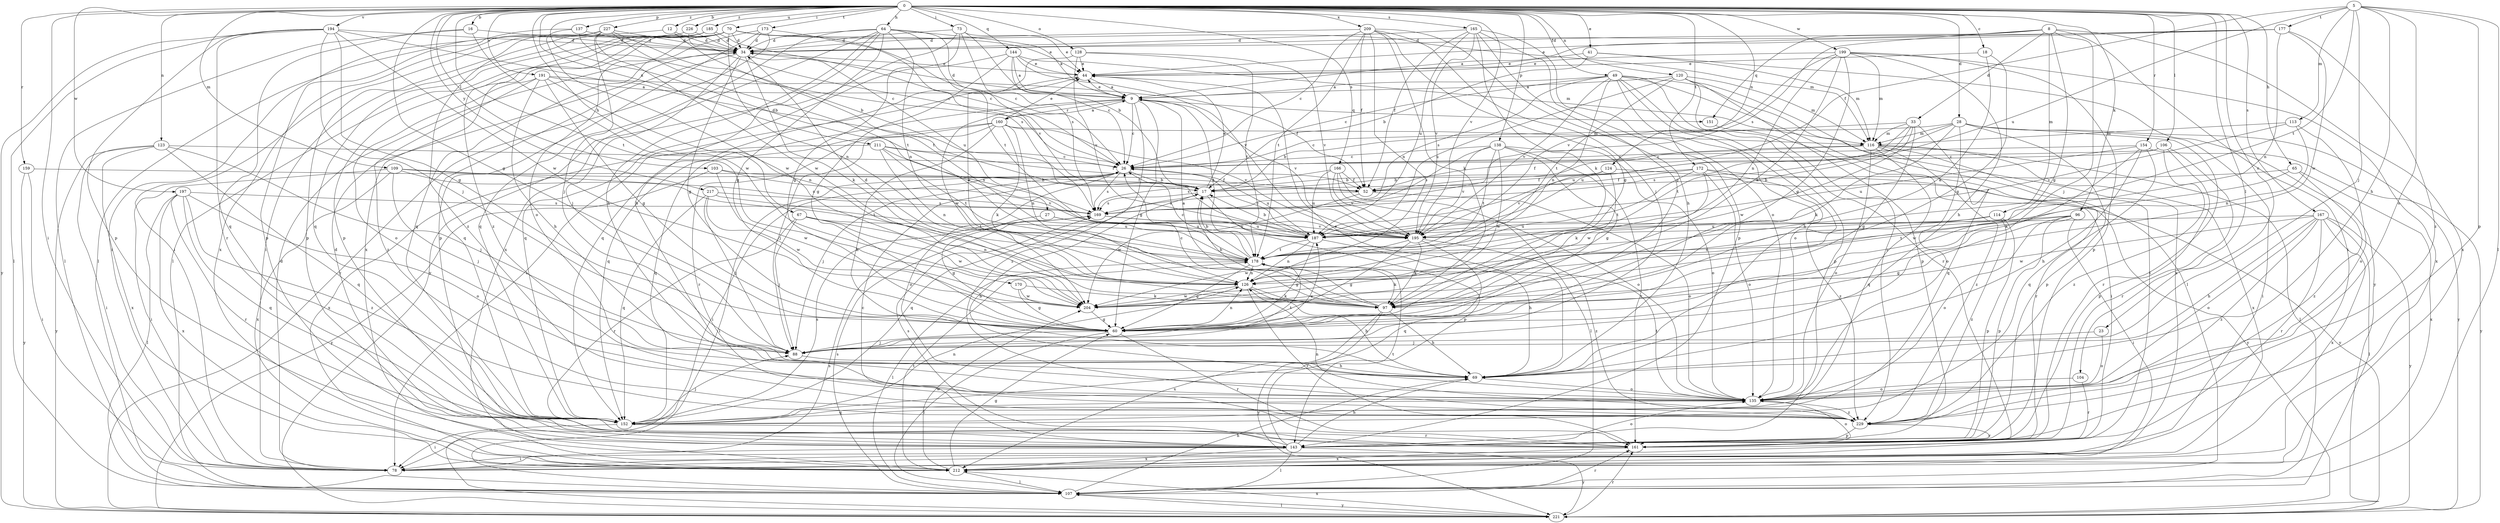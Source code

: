strict digraph  {
0;
5;
8;
9;
12;
16;
17;
18;
23;
26;
27;
28;
33;
34;
41;
44;
49;
52;
60;
64;
65;
67;
69;
70;
73;
78;
88;
96;
97;
103;
104;
106;
107;
109;
113;
114;
116;
120;
123;
124;
126;
128;
135;
137;
138;
143;
144;
151;
152;
154;
159;
160;
161;
165;
166;
167;
169;
170;
172;
173;
177;
178;
185;
187;
191;
194;
195;
197;
199;
204;
209;
211;
212;
217;
221;
226;
227;
229;
0 -> 12  [label=b];
0 -> 16  [label=b];
0 -> 18  [label=c];
0 -> 23  [label=c];
0 -> 27  [label=d];
0 -> 28  [label=d];
0 -> 41  [label=e];
0 -> 49  [label=f];
0 -> 60  [label=g];
0 -> 64  [label=h];
0 -> 65  [label=h];
0 -> 67  [label=h];
0 -> 70  [label=i];
0 -> 73  [label=i];
0 -> 78  [label=i];
0 -> 96  [label=k];
0 -> 103  [label=l];
0 -> 104  [label=l];
0 -> 106  [label=l];
0 -> 109  [label=m];
0 -> 120  [label=n];
0 -> 123  [label=n];
0 -> 124  [label=n];
0 -> 128  [label=o];
0 -> 137  [label=p];
0 -> 138  [label=p];
0 -> 144  [label=q];
0 -> 154  [label=r];
0 -> 159  [label=r];
0 -> 165  [label=s];
0 -> 166  [label=s];
0 -> 167  [label=s];
0 -> 170  [label=t];
0 -> 172  [label=t];
0 -> 173  [label=t];
0 -> 185  [label=u];
0 -> 191  [label=v];
0 -> 194  [label=v];
0 -> 195  [label=v];
0 -> 197  [label=w];
0 -> 199  [label=w];
0 -> 209  [label=x];
0 -> 211  [label=x];
0 -> 217  [label=y];
0 -> 226  [label=z];
0 -> 227  [label=z];
5 -> 52  [label=f];
5 -> 69  [label=h];
5 -> 88  [label=j];
5 -> 107  [label=l];
5 -> 113  [label=m];
5 -> 135  [label=o];
5 -> 143  [label=p];
5 -> 177  [label=t];
5 -> 178  [label=t];
5 -> 187  [label=u];
8 -> 33  [label=d];
8 -> 34  [label=d];
8 -> 60  [label=g];
8 -> 78  [label=i];
8 -> 88  [label=j];
8 -> 114  [label=m];
8 -> 151  [label=q];
8 -> 169  [label=s];
8 -> 212  [label=x];
9 -> 26  [label=c];
9 -> 34  [label=d];
9 -> 44  [label=e];
9 -> 60  [label=g];
9 -> 151  [label=q];
9 -> 152  [label=q];
9 -> 160  [label=r];
9 -> 178  [label=t];
9 -> 195  [label=v];
9 -> 204  [label=w];
9 -> 229  [label=z];
12 -> 34  [label=d];
12 -> 107  [label=l];
12 -> 178  [label=t];
16 -> 34  [label=d];
16 -> 107  [label=l];
16 -> 161  [label=r];
16 -> 204  [label=w];
17 -> 44  [label=e];
17 -> 143  [label=p];
17 -> 152  [label=q];
17 -> 169  [label=s];
18 -> 44  [label=e];
18 -> 60  [label=g];
18 -> 97  [label=k];
23 -> 88  [label=j];
23 -> 135  [label=o];
26 -> 17  [label=b];
26 -> 78  [label=i];
26 -> 88  [label=j];
26 -> 107  [label=l];
26 -> 135  [label=o];
26 -> 169  [label=s];
26 -> 187  [label=u];
27 -> 60  [label=g];
27 -> 187  [label=u];
27 -> 195  [label=v];
28 -> 26  [label=c];
28 -> 78  [label=i];
28 -> 97  [label=k];
28 -> 116  [label=m];
28 -> 135  [label=o];
28 -> 143  [label=p];
28 -> 161  [label=r];
28 -> 187  [label=u];
28 -> 221  [label=y];
33 -> 17  [label=b];
33 -> 60  [label=g];
33 -> 116  [label=m];
33 -> 152  [label=q];
33 -> 178  [label=t];
33 -> 187  [label=u];
33 -> 204  [label=w];
34 -> 44  [label=e];
34 -> 60  [label=g];
34 -> 88  [label=j];
34 -> 97  [label=k];
34 -> 152  [label=q];
34 -> 187  [label=u];
41 -> 17  [label=b];
41 -> 44  [label=e];
41 -> 116  [label=m];
41 -> 221  [label=y];
44 -> 9  [label=a];
44 -> 78  [label=i];
49 -> 9  [label=a];
49 -> 26  [label=c];
49 -> 69  [label=h];
49 -> 107  [label=l];
49 -> 126  [label=n];
49 -> 135  [label=o];
49 -> 143  [label=p];
49 -> 161  [label=r];
49 -> 169  [label=s];
49 -> 195  [label=v];
49 -> 212  [label=x];
52 -> 135  [label=o];
52 -> 169  [label=s];
52 -> 204  [label=w];
60 -> 88  [label=j];
60 -> 107  [label=l];
60 -> 126  [label=n];
60 -> 161  [label=r];
64 -> 9  [label=a];
64 -> 34  [label=d];
64 -> 60  [label=g];
64 -> 69  [label=h];
64 -> 126  [label=n];
64 -> 152  [label=q];
64 -> 178  [label=t];
64 -> 195  [label=v];
64 -> 212  [label=x];
64 -> 221  [label=y];
65 -> 17  [label=b];
65 -> 204  [label=w];
65 -> 212  [label=x];
65 -> 229  [label=z];
67 -> 88  [label=j];
67 -> 126  [label=n];
67 -> 161  [label=r];
67 -> 187  [label=u];
67 -> 204  [label=w];
69 -> 44  [label=e];
69 -> 135  [label=o];
70 -> 26  [label=c];
70 -> 34  [label=d];
70 -> 44  [label=e];
70 -> 78  [label=i];
70 -> 107  [label=l];
70 -> 116  [label=m];
70 -> 126  [label=n];
70 -> 135  [label=o];
70 -> 143  [label=p];
70 -> 212  [label=x];
73 -> 17  [label=b];
73 -> 34  [label=d];
73 -> 44  [label=e];
73 -> 60  [label=g];
73 -> 69  [label=h];
73 -> 169  [label=s];
78 -> 34  [label=d];
88 -> 69  [label=h];
88 -> 178  [label=t];
88 -> 187  [label=u];
96 -> 60  [label=g];
96 -> 78  [label=i];
96 -> 135  [label=o];
96 -> 143  [label=p];
96 -> 178  [label=t];
96 -> 195  [label=v];
97 -> 9  [label=a];
97 -> 17  [label=b];
97 -> 26  [label=c];
97 -> 34  [label=d];
97 -> 69  [label=h];
97 -> 212  [label=x];
97 -> 221  [label=y];
103 -> 52  [label=f];
103 -> 195  [label=v];
103 -> 204  [label=w];
103 -> 221  [label=y];
104 -> 135  [label=o];
104 -> 161  [label=r];
106 -> 26  [label=c];
106 -> 143  [label=p];
106 -> 161  [label=r];
106 -> 169  [label=s];
106 -> 229  [label=z];
107 -> 69  [label=h];
107 -> 161  [label=r];
107 -> 169  [label=s];
107 -> 221  [label=y];
109 -> 52  [label=f];
109 -> 78  [label=i];
109 -> 88  [label=j];
109 -> 169  [label=s];
109 -> 178  [label=t];
109 -> 212  [label=x];
113 -> 116  [label=m];
113 -> 126  [label=n];
113 -> 135  [label=o];
113 -> 195  [label=v];
114 -> 126  [label=n];
114 -> 143  [label=p];
114 -> 187  [label=u];
114 -> 229  [label=z];
116 -> 26  [label=c];
116 -> 52  [label=f];
116 -> 107  [label=l];
116 -> 135  [label=o];
116 -> 152  [label=q];
116 -> 161  [label=r];
116 -> 212  [label=x];
116 -> 229  [label=z];
120 -> 9  [label=a];
120 -> 78  [label=i];
120 -> 116  [label=m];
120 -> 143  [label=p];
120 -> 178  [label=t];
120 -> 187  [label=u];
120 -> 229  [label=z];
123 -> 26  [label=c];
123 -> 78  [label=i];
123 -> 88  [label=j];
123 -> 152  [label=q];
123 -> 212  [label=x];
123 -> 221  [label=y];
124 -> 17  [label=b];
124 -> 52  [label=f];
124 -> 97  [label=k];
124 -> 195  [label=v];
124 -> 221  [label=y];
126 -> 44  [label=e];
126 -> 69  [label=h];
126 -> 97  [label=k];
126 -> 161  [label=r];
126 -> 204  [label=w];
128 -> 44  [label=e];
128 -> 152  [label=q];
128 -> 178  [label=t];
128 -> 187  [label=u];
128 -> 195  [label=v];
135 -> 17  [label=b];
135 -> 152  [label=q];
135 -> 178  [label=t];
135 -> 229  [label=z];
137 -> 26  [label=c];
137 -> 34  [label=d];
137 -> 143  [label=p];
137 -> 204  [label=w];
138 -> 26  [label=c];
138 -> 60  [label=g];
138 -> 135  [label=o];
138 -> 161  [label=r];
138 -> 169  [label=s];
138 -> 178  [label=t];
138 -> 195  [label=v];
138 -> 204  [label=w];
143 -> 26  [label=c];
143 -> 34  [label=d];
143 -> 69  [label=h];
143 -> 78  [label=i];
143 -> 107  [label=l];
143 -> 135  [label=o];
143 -> 169  [label=s];
143 -> 178  [label=t];
143 -> 212  [label=x];
143 -> 221  [label=y];
144 -> 9  [label=a];
144 -> 26  [label=c];
144 -> 44  [label=e];
144 -> 60  [label=g];
144 -> 116  [label=m];
144 -> 152  [label=q];
144 -> 195  [label=v];
151 -> 78  [label=i];
152 -> 78  [label=i];
152 -> 88  [label=j];
152 -> 126  [label=n];
152 -> 161  [label=r];
152 -> 169  [label=s];
154 -> 26  [label=c];
154 -> 69  [label=h];
154 -> 97  [label=k];
154 -> 152  [label=q];
154 -> 187  [label=u];
154 -> 221  [label=y];
159 -> 17  [label=b];
159 -> 78  [label=i];
159 -> 221  [label=y];
160 -> 9  [label=a];
160 -> 44  [label=e];
160 -> 69  [label=h];
160 -> 88  [label=j];
160 -> 97  [label=k];
160 -> 116  [label=m];
160 -> 126  [label=n];
160 -> 152  [label=q];
160 -> 161  [label=r];
160 -> 195  [label=v];
161 -> 135  [label=o];
161 -> 212  [label=x];
165 -> 34  [label=d];
165 -> 52  [label=f];
165 -> 60  [label=g];
165 -> 97  [label=k];
165 -> 135  [label=o];
165 -> 143  [label=p];
165 -> 187  [label=u];
165 -> 195  [label=v];
166 -> 52  [label=f];
166 -> 107  [label=l];
166 -> 135  [label=o];
166 -> 169  [label=s];
166 -> 187  [label=u];
166 -> 195  [label=v];
167 -> 69  [label=h];
167 -> 107  [label=l];
167 -> 135  [label=o];
167 -> 161  [label=r];
167 -> 187  [label=u];
167 -> 204  [label=w];
167 -> 212  [label=x];
167 -> 221  [label=y];
167 -> 229  [label=z];
169 -> 187  [label=u];
169 -> 195  [label=v];
170 -> 60  [label=g];
170 -> 97  [label=k];
170 -> 204  [label=w];
172 -> 17  [label=b];
172 -> 52  [label=f];
172 -> 135  [label=o];
172 -> 178  [label=t];
172 -> 204  [label=w];
172 -> 221  [label=y];
172 -> 229  [label=z];
173 -> 34  [label=d];
173 -> 143  [label=p];
173 -> 152  [label=q];
173 -> 169  [label=s];
173 -> 221  [label=y];
177 -> 9  [label=a];
177 -> 34  [label=d];
177 -> 44  [label=e];
177 -> 126  [label=n];
177 -> 204  [label=w];
177 -> 229  [label=z];
178 -> 17  [label=b];
178 -> 26  [label=c];
178 -> 60  [label=g];
178 -> 97  [label=k];
178 -> 107  [label=l];
178 -> 126  [label=n];
185 -> 26  [label=c];
185 -> 34  [label=d];
185 -> 78  [label=i];
185 -> 143  [label=p];
185 -> 152  [label=q];
185 -> 229  [label=z];
187 -> 17  [label=b];
187 -> 26  [label=c];
187 -> 60  [label=g];
187 -> 69  [label=h];
187 -> 126  [label=n];
187 -> 178  [label=t];
191 -> 9  [label=a];
191 -> 52  [label=f];
191 -> 60  [label=g];
191 -> 69  [label=h];
191 -> 126  [label=n];
191 -> 135  [label=o];
191 -> 229  [label=z];
194 -> 17  [label=b];
194 -> 34  [label=d];
194 -> 60  [label=g];
194 -> 88  [label=j];
194 -> 107  [label=l];
194 -> 143  [label=p];
194 -> 152  [label=q];
194 -> 204  [label=w];
194 -> 221  [label=y];
195 -> 60  [label=g];
195 -> 97  [label=k];
195 -> 152  [label=q];
195 -> 204  [label=w];
195 -> 229  [label=z];
197 -> 107  [label=l];
197 -> 135  [label=o];
197 -> 152  [label=q];
197 -> 161  [label=r];
197 -> 169  [label=s];
197 -> 212  [label=x];
197 -> 229  [label=z];
199 -> 44  [label=e];
199 -> 60  [label=g];
199 -> 69  [label=h];
199 -> 97  [label=k];
199 -> 116  [label=m];
199 -> 126  [label=n];
199 -> 143  [label=p];
199 -> 195  [label=v];
199 -> 212  [label=x];
204 -> 60  [label=g];
209 -> 26  [label=c];
209 -> 34  [label=d];
209 -> 52  [label=f];
209 -> 60  [label=g];
209 -> 69  [label=h];
209 -> 88  [label=j];
209 -> 97  [label=k];
209 -> 126  [label=n];
209 -> 178  [label=t];
211 -> 26  [label=c];
211 -> 52  [label=f];
211 -> 126  [label=n];
211 -> 169  [label=s];
211 -> 178  [label=t];
211 -> 212  [label=x];
212 -> 60  [label=g];
212 -> 107  [label=l];
212 -> 178  [label=t];
212 -> 204  [label=w];
217 -> 88  [label=j];
217 -> 152  [label=q];
217 -> 169  [label=s];
217 -> 178  [label=t];
217 -> 204  [label=w];
221 -> 107  [label=l];
221 -> 161  [label=r];
221 -> 169  [label=s];
221 -> 212  [label=x];
226 -> 26  [label=c];
226 -> 34  [label=d];
226 -> 212  [label=x];
227 -> 17  [label=b];
227 -> 34  [label=d];
227 -> 78  [label=i];
227 -> 88  [label=j];
227 -> 178  [label=t];
227 -> 204  [label=w];
227 -> 229  [label=z];
229 -> 126  [label=n];
229 -> 143  [label=p];
229 -> 161  [label=r];
}
